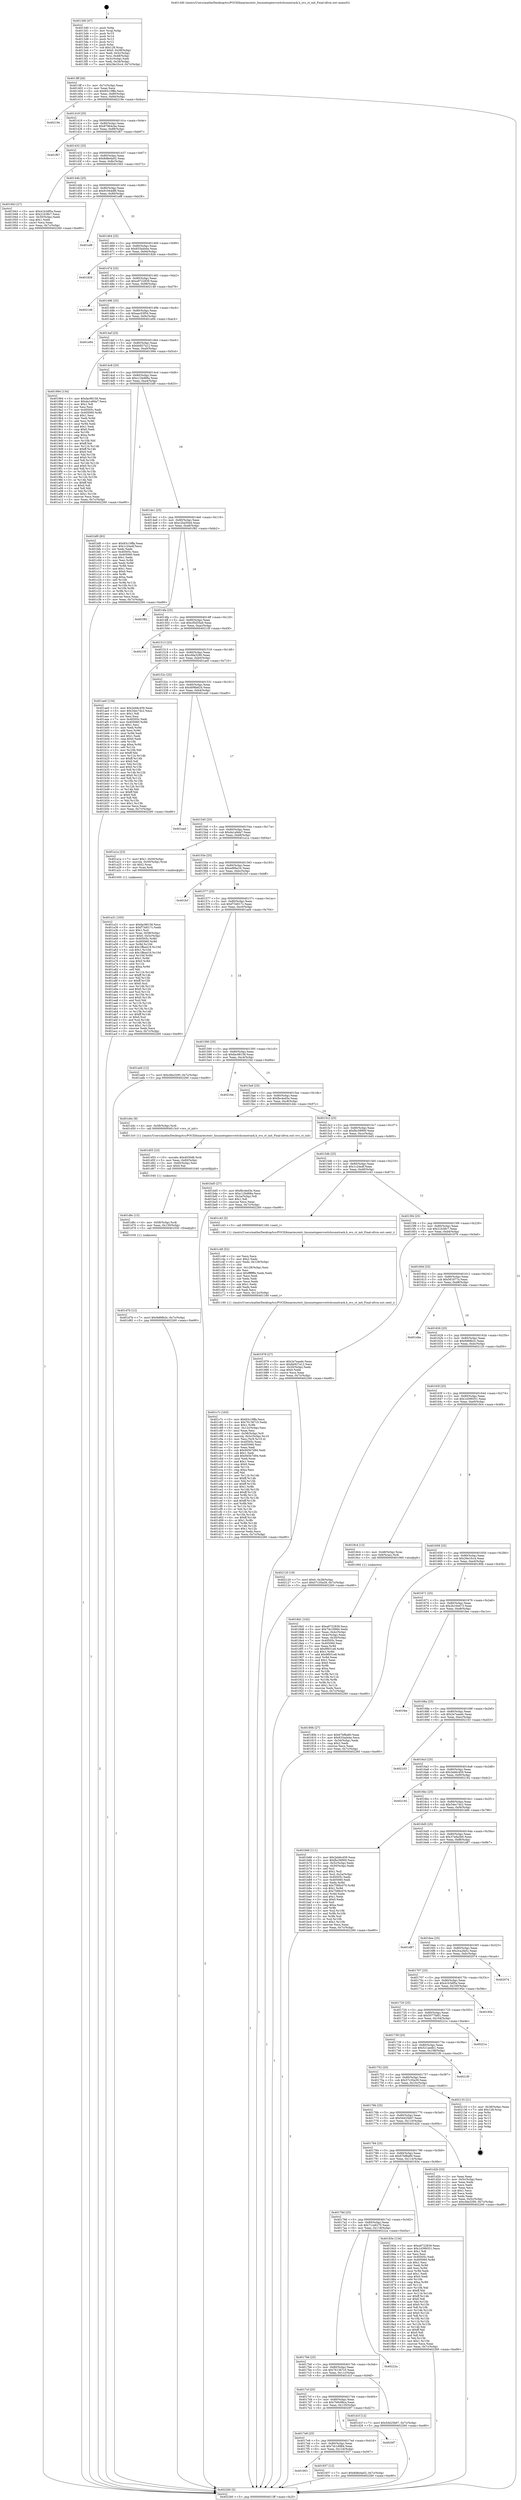 digraph "0x4013d0" {
  label = "0x4013d0 (/mnt/c/Users/mathe/Desktop/tcc/POCII/binaries/extr_linuxnetopenvswitchconntrack.h_ovs_ct_init_Final-ollvm.out::main(0))"
  labelloc = "t"
  node[shape=record]

  Entry [label="",width=0.3,height=0.3,shape=circle,fillcolor=black,style=filled]
  "0x4013ff" [label="{
     0x4013ff [26]\l
     | [instrs]\l
     &nbsp;&nbsp;0x4013ff \<+3\>: mov -0x7c(%rbp),%eax\l
     &nbsp;&nbsp;0x401402 \<+2\>: mov %eax,%ecx\l
     &nbsp;&nbsp;0x401404 \<+6\>: sub $0x83c19ffa,%ecx\l
     &nbsp;&nbsp;0x40140a \<+3\>: mov %eax,-0x80(%rbp)\l
     &nbsp;&nbsp;0x40140d \<+6\>: mov %ecx,-0x84(%rbp)\l
     &nbsp;&nbsp;0x401413 \<+6\>: je 000000000040219e \<main+0xdce\>\l
  }"]
  "0x40219e" [label="{
     0x40219e\l
  }", style=dashed]
  "0x401419" [label="{
     0x401419 [25]\l
     | [instrs]\l
     &nbsp;&nbsp;0x401419 \<+5\>: jmp 000000000040141e \<main+0x4e\>\l
     &nbsp;&nbsp;0x40141e \<+3\>: mov -0x80(%rbp),%eax\l
     &nbsp;&nbsp;0x401421 \<+5\>: sub $0x87964cba,%eax\l
     &nbsp;&nbsp;0x401426 \<+6\>: mov %eax,-0x88(%rbp)\l
     &nbsp;&nbsp;0x40142c \<+6\>: je 0000000000401f67 \<main+0xb97\>\l
  }"]
  Exit [label="",width=0.3,height=0.3,shape=circle,fillcolor=black,style=filled,peripheries=2]
  "0x401f67" [label="{
     0x401f67\l
  }", style=dashed]
  "0x401432" [label="{
     0x401432 [25]\l
     | [instrs]\l
     &nbsp;&nbsp;0x401432 \<+5\>: jmp 0000000000401437 \<main+0x67\>\l
     &nbsp;&nbsp;0x401437 \<+3\>: mov -0x80(%rbp),%eax\l
     &nbsp;&nbsp;0x40143a \<+5\>: sub $0x8d8e4a02,%eax\l
     &nbsp;&nbsp;0x40143f \<+6\>: mov %eax,-0x8c(%rbp)\l
     &nbsp;&nbsp;0x401445 \<+6\>: je 0000000000401943 \<main+0x573\>\l
  }"]
  "0x401d7b" [label="{
     0x401d7b [12]\l
     | [instrs]\l
     &nbsp;&nbsp;0x401d7b \<+7\>: movl $0x9d68b3c,-0x7c(%rbp)\l
     &nbsp;&nbsp;0x401d82 \<+5\>: jmp 0000000000402260 \<main+0xe90\>\l
  }"]
  "0x401943" [label="{
     0x401943 [27]\l
     | [instrs]\l
     &nbsp;&nbsp;0x401943 \<+5\>: mov $0x41b3df5a,%eax\l
     &nbsp;&nbsp;0x401948 \<+5\>: mov $0x21b38c7,%ecx\l
     &nbsp;&nbsp;0x40194d \<+3\>: mov -0x30(%rbp),%edx\l
     &nbsp;&nbsp;0x401950 \<+3\>: cmp $0x1,%edx\l
     &nbsp;&nbsp;0x401953 \<+3\>: cmovl %ecx,%eax\l
     &nbsp;&nbsp;0x401956 \<+3\>: mov %eax,-0x7c(%rbp)\l
     &nbsp;&nbsp;0x401959 \<+5\>: jmp 0000000000402260 \<main+0xe90\>\l
  }"]
  "0x40144b" [label="{
     0x40144b [25]\l
     | [instrs]\l
     &nbsp;&nbsp;0x40144b \<+5\>: jmp 0000000000401450 \<main+0x80\>\l
     &nbsp;&nbsp;0x401450 \<+3\>: mov -0x80(%rbp),%eax\l
     &nbsp;&nbsp;0x401453 \<+5\>: sub $0x91944df6,%eax\l
     &nbsp;&nbsp;0x401458 \<+6\>: mov %eax,-0x90(%rbp)\l
     &nbsp;&nbsp;0x40145e \<+6\>: je 0000000000401ef8 \<main+0xb28\>\l
  }"]
  "0x401d6c" [label="{
     0x401d6c [15]\l
     | [instrs]\l
     &nbsp;&nbsp;0x401d6c \<+4\>: mov -0x58(%rbp),%rdi\l
     &nbsp;&nbsp;0x401d70 \<+6\>: mov %eax,-0x130(%rbp)\l
     &nbsp;&nbsp;0x401d76 \<+5\>: call 0000000000401030 \<free@plt\>\l
     | [calls]\l
     &nbsp;&nbsp;0x401030 \{1\} (unknown)\l
  }"]
  "0x401ef8" [label="{
     0x401ef8\l
  }", style=dashed]
  "0x401464" [label="{
     0x401464 [25]\l
     | [instrs]\l
     &nbsp;&nbsp;0x401464 \<+5\>: jmp 0000000000401469 \<main+0x99\>\l
     &nbsp;&nbsp;0x401469 \<+3\>: mov -0x80(%rbp),%eax\l
     &nbsp;&nbsp;0x40146c \<+5\>: sub $0x933ad44e,%eax\l
     &nbsp;&nbsp;0x401471 \<+6\>: mov %eax,-0x94(%rbp)\l
     &nbsp;&nbsp;0x401477 \<+6\>: je 0000000000401826 \<main+0x456\>\l
  }"]
  "0x401d55" [label="{
     0x401d55 [23]\l
     | [instrs]\l
     &nbsp;&nbsp;0x401d55 \<+10\>: movabs $0x4030d6,%rdi\l
     &nbsp;&nbsp;0x401d5f \<+3\>: mov %eax,-0x60(%rbp)\l
     &nbsp;&nbsp;0x401d62 \<+3\>: mov -0x60(%rbp),%esi\l
     &nbsp;&nbsp;0x401d65 \<+2\>: mov $0x0,%al\l
     &nbsp;&nbsp;0x401d67 \<+5\>: call 0000000000401040 \<printf@plt\>\l
     | [calls]\l
     &nbsp;&nbsp;0x401040 \{1\} (unknown)\l
  }"]
  "0x401826" [label="{
     0x401826\l
  }", style=dashed]
  "0x40147d" [label="{
     0x40147d [25]\l
     | [instrs]\l
     &nbsp;&nbsp;0x40147d \<+5\>: jmp 0000000000401482 \<main+0xb2\>\l
     &nbsp;&nbsp;0x401482 \<+3\>: mov -0x80(%rbp),%eax\l
     &nbsp;&nbsp;0x401485 \<+5\>: sub $0xa9722839,%eax\l
     &nbsp;&nbsp;0x40148a \<+6\>: mov %eax,-0x98(%rbp)\l
     &nbsp;&nbsp;0x401490 \<+6\>: je 0000000000402148 \<main+0xd78\>\l
  }"]
  "0x401c7c" [label="{
     0x401c7c [163]\l
     | [instrs]\l
     &nbsp;&nbsp;0x401c7c \<+5\>: mov $0x83c19ffa,%ecx\l
     &nbsp;&nbsp;0x401c81 \<+5\>: mov $0x761367c5,%edx\l
     &nbsp;&nbsp;0x401c86 \<+3\>: mov $0x1,%r8b\l
     &nbsp;&nbsp;0x401c89 \<+6\>: mov -0x12c(%rbp),%esi\l
     &nbsp;&nbsp;0x401c8f \<+3\>: imul %eax,%esi\l
     &nbsp;&nbsp;0x401c92 \<+4\>: mov -0x58(%rbp),%r9\l
     &nbsp;&nbsp;0x401c96 \<+4\>: movslq -0x5c(%rbp),%r10\l
     &nbsp;&nbsp;0x401c9a \<+4\>: mov %esi,(%r9,%r10,4)\l
     &nbsp;&nbsp;0x401c9e \<+7\>: mov 0x40505c,%eax\l
     &nbsp;&nbsp;0x401ca5 \<+7\>: mov 0x405060,%esi\l
     &nbsp;&nbsp;0x401cac \<+2\>: mov %eax,%edi\l
     &nbsp;&nbsp;0x401cae \<+6\>: sub $0x945b7d94,%edi\l
     &nbsp;&nbsp;0x401cb4 \<+3\>: sub $0x1,%edi\l
     &nbsp;&nbsp;0x401cb7 \<+6\>: add $0x945b7d94,%edi\l
     &nbsp;&nbsp;0x401cbd \<+3\>: imul %edi,%eax\l
     &nbsp;&nbsp;0x401cc0 \<+3\>: and $0x1,%eax\l
     &nbsp;&nbsp;0x401cc3 \<+3\>: cmp $0x0,%eax\l
     &nbsp;&nbsp;0x401cc6 \<+4\>: sete %r11b\l
     &nbsp;&nbsp;0x401cca \<+3\>: cmp $0xa,%esi\l
     &nbsp;&nbsp;0x401ccd \<+3\>: setl %bl\l
     &nbsp;&nbsp;0x401cd0 \<+3\>: mov %r11b,%r14b\l
     &nbsp;&nbsp;0x401cd3 \<+4\>: xor $0xff,%r14b\l
     &nbsp;&nbsp;0x401cd7 \<+3\>: mov %bl,%r15b\l
     &nbsp;&nbsp;0x401cda \<+4\>: xor $0xff,%r15b\l
     &nbsp;&nbsp;0x401cde \<+4\>: xor $0x1,%r8b\l
     &nbsp;&nbsp;0x401ce2 \<+3\>: mov %r14b,%r12b\l
     &nbsp;&nbsp;0x401ce5 \<+4\>: and $0xff,%r12b\l
     &nbsp;&nbsp;0x401ce9 \<+3\>: and %r8b,%r11b\l
     &nbsp;&nbsp;0x401cec \<+3\>: mov %r15b,%r13b\l
     &nbsp;&nbsp;0x401cef \<+4\>: and $0xff,%r13b\l
     &nbsp;&nbsp;0x401cf3 \<+3\>: and %r8b,%bl\l
     &nbsp;&nbsp;0x401cf6 \<+3\>: or %r11b,%r12b\l
     &nbsp;&nbsp;0x401cf9 \<+3\>: or %bl,%r13b\l
     &nbsp;&nbsp;0x401cfc \<+3\>: xor %r13b,%r12b\l
     &nbsp;&nbsp;0x401cff \<+3\>: or %r15b,%r14b\l
     &nbsp;&nbsp;0x401d02 \<+4\>: xor $0xff,%r14b\l
     &nbsp;&nbsp;0x401d06 \<+4\>: or $0x1,%r8b\l
     &nbsp;&nbsp;0x401d0a \<+3\>: and %r8b,%r14b\l
     &nbsp;&nbsp;0x401d0d \<+3\>: or %r14b,%r12b\l
     &nbsp;&nbsp;0x401d10 \<+4\>: test $0x1,%r12b\l
     &nbsp;&nbsp;0x401d14 \<+3\>: cmovne %edx,%ecx\l
     &nbsp;&nbsp;0x401d17 \<+3\>: mov %ecx,-0x7c(%rbp)\l
     &nbsp;&nbsp;0x401d1a \<+5\>: jmp 0000000000402260 \<main+0xe90\>\l
  }"]
  "0x402148" [label="{
     0x402148\l
  }", style=dashed]
  "0x401496" [label="{
     0x401496 [25]\l
     | [instrs]\l
     &nbsp;&nbsp;0x401496 \<+5\>: jmp 000000000040149b \<main+0xcb\>\l
     &nbsp;&nbsp;0x40149b \<+3\>: mov -0x80(%rbp),%eax\l
     &nbsp;&nbsp;0x40149e \<+5\>: sub $0xaac03f54,%eax\l
     &nbsp;&nbsp;0x4014a3 \<+6\>: mov %eax,-0x9c(%rbp)\l
     &nbsp;&nbsp;0x4014a9 \<+6\>: je 0000000000401e94 \<main+0xac4\>\l
  }"]
  "0x401c48" [label="{
     0x401c48 [52]\l
     | [instrs]\l
     &nbsp;&nbsp;0x401c48 \<+2\>: xor %ecx,%ecx\l
     &nbsp;&nbsp;0x401c4a \<+5\>: mov $0x2,%edx\l
     &nbsp;&nbsp;0x401c4f \<+6\>: mov %edx,-0x128(%rbp)\l
     &nbsp;&nbsp;0x401c55 \<+1\>: cltd\l
     &nbsp;&nbsp;0x401c56 \<+6\>: mov -0x128(%rbp),%esi\l
     &nbsp;&nbsp;0x401c5c \<+2\>: idiv %esi\l
     &nbsp;&nbsp;0x401c5e \<+6\>: imul $0xfffffffe,%edx,%edx\l
     &nbsp;&nbsp;0x401c64 \<+2\>: mov %ecx,%edi\l
     &nbsp;&nbsp;0x401c66 \<+2\>: sub %edx,%edi\l
     &nbsp;&nbsp;0x401c68 \<+2\>: mov %ecx,%edx\l
     &nbsp;&nbsp;0x401c6a \<+3\>: sub $0x1,%edx\l
     &nbsp;&nbsp;0x401c6d \<+2\>: add %edx,%edi\l
     &nbsp;&nbsp;0x401c6f \<+2\>: sub %edi,%ecx\l
     &nbsp;&nbsp;0x401c71 \<+6\>: mov %ecx,-0x12c(%rbp)\l
     &nbsp;&nbsp;0x401c77 \<+5\>: call 0000000000401160 \<next_i\>\l
     | [calls]\l
     &nbsp;&nbsp;0x401160 \{1\} (/mnt/c/Users/mathe/Desktop/tcc/POCII/binaries/extr_linuxnetopenvswitchconntrack.h_ovs_ct_init_Final-ollvm.out::next_i)\l
  }"]
  "0x401e94" [label="{
     0x401e94\l
  }", style=dashed]
  "0x4014af" [label="{
     0x4014af [25]\l
     | [instrs]\l
     &nbsp;&nbsp;0x4014af \<+5\>: jmp 00000000004014b4 \<main+0xe4\>\l
     &nbsp;&nbsp;0x4014b4 \<+3\>: mov -0x80(%rbp),%eax\l
     &nbsp;&nbsp;0x4014b7 \<+5\>: sub $0xbb927a12,%eax\l
     &nbsp;&nbsp;0x4014bc \<+6\>: mov %eax,-0xa0(%rbp)\l
     &nbsp;&nbsp;0x4014c2 \<+6\>: je 0000000000401994 \<main+0x5c4\>\l
  }"]
  "0x401a31" [label="{
     0x401a31 [163]\l
     | [instrs]\l
     &nbsp;&nbsp;0x401a31 \<+5\>: mov $0xfac98158,%ecx\l
     &nbsp;&nbsp;0x401a36 \<+5\>: mov $0xf73d017c,%edx\l
     &nbsp;&nbsp;0x401a3b \<+3\>: mov $0x1,%sil\l
     &nbsp;&nbsp;0x401a3e \<+4\>: mov %rax,-0x58(%rbp)\l
     &nbsp;&nbsp;0x401a42 \<+7\>: movl $0x0,-0x5c(%rbp)\l
     &nbsp;&nbsp;0x401a49 \<+8\>: mov 0x40505c,%r8d\l
     &nbsp;&nbsp;0x401a51 \<+8\>: mov 0x405060,%r9d\l
     &nbsp;&nbsp;0x401a59 \<+3\>: mov %r8d,%r10d\l
     &nbsp;&nbsp;0x401a5c \<+7\>: add $0x1ffea419,%r10d\l
     &nbsp;&nbsp;0x401a63 \<+4\>: sub $0x1,%r10d\l
     &nbsp;&nbsp;0x401a67 \<+7\>: sub $0x1ffea419,%r10d\l
     &nbsp;&nbsp;0x401a6e \<+4\>: imul %r10d,%r8d\l
     &nbsp;&nbsp;0x401a72 \<+4\>: and $0x1,%r8d\l
     &nbsp;&nbsp;0x401a76 \<+4\>: cmp $0x0,%r8d\l
     &nbsp;&nbsp;0x401a7a \<+4\>: sete %r11b\l
     &nbsp;&nbsp;0x401a7e \<+4\>: cmp $0xa,%r9d\l
     &nbsp;&nbsp;0x401a82 \<+3\>: setl %bl\l
     &nbsp;&nbsp;0x401a85 \<+3\>: mov %r11b,%r14b\l
     &nbsp;&nbsp;0x401a88 \<+4\>: xor $0xff,%r14b\l
     &nbsp;&nbsp;0x401a8c \<+3\>: mov %bl,%r15b\l
     &nbsp;&nbsp;0x401a8f \<+4\>: xor $0xff,%r15b\l
     &nbsp;&nbsp;0x401a93 \<+4\>: xor $0x0,%sil\l
     &nbsp;&nbsp;0x401a97 \<+3\>: mov %r14b,%r12b\l
     &nbsp;&nbsp;0x401a9a \<+4\>: and $0x0,%r12b\l
     &nbsp;&nbsp;0x401a9e \<+3\>: and %sil,%r11b\l
     &nbsp;&nbsp;0x401aa1 \<+3\>: mov %r15b,%r13b\l
     &nbsp;&nbsp;0x401aa4 \<+4\>: and $0x0,%r13b\l
     &nbsp;&nbsp;0x401aa8 \<+3\>: and %sil,%bl\l
     &nbsp;&nbsp;0x401aab \<+3\>: or %r11b,%r12b\l
     &nbsp;&nbsp;0x401aae \<+3\>: or %bl,%r13b\l
     &nbsp;&nbsp;0x401ab1 \<+3\>: xor %r13b,%r12b\l
     &nbsp;&nbsp;0x401ab4 \<+3\>: or %r15b,%r14b\l
     &nbsp;&nbsp;0x401ab7 \<+4\>: xor $0xff,%r14b\l
     &nbsp;&nbsp;0x401abb \<+4\>: or $0x0,%sil\l
     &nbsp;&nbsp;0x401abf \<+3\>: and %sil,%r14b\l
     &nbsp;&nbsp;0x401ac2 \<+3\>: or %r14b,%r12b\l
     &nbsp;&nbsp;0x401ac5 \<+4\>: test $0x1,%r12b\l
     &nbsp;&nbsp;0x401ac9 \<+3\>: cmovne %edx,%ecx\l
     &nbsp;&nbsp;0x401acc \<+3\>: mov %ecx,-0x7c(%rbp)\l
     &nbsp;&nbsp;0x401acf \<+5\>: jmp 0000000000402260 \<main+0xe90\>\l
  }"]
  "0x401994" [label="{
     0x401994 [134]\l
     | [instrs]\l
     &nbsp;&nbsp;0x401994 \<+5\>: mov $0xfac98158,%eax\l
     &nbsp;&nbsp;0x401999 \<+5\>: mov $0xda1a9da7,%ecx\l
     &nbsp;&nbsp;0x40199e \<+2\>: mov $0x1,%dl\l
     &nbsp;&nbsp;0x4019a0 \<+2\>: xor %esi,%esi\l
     &nbsp;&nbsp;0x4019a2 \<+7\>: mov 0x40505c,%edi\l
     &nbsp;&nbsp;0x4019a9 \<+8\>: mov 0x405060,%r8d\l
     &nbsp;&nbsp;0x4019b1 \<+3\>: sub $0x1,%esi\l
     &nbsp;&nbsp;0x4019b4 \<+3\>: mov %edi,%r9d\l
     &nbsp;&nbsp;0x4019b7 \<+3\>: add %esi,%r9d\l
     &nbsp;&nbsp;0x4019ba \<+4\>: imul %r9d,%edi\l
     &nbsp;&nbsp;0x4019be \<+3\>: and $0x1,%edi\l
     &nbsp;&nbsp;0x4019c1 \<+3\>: cmp $0x0,%edi\l
     &nbsp;&nbsp;0x4019c4 \<+4\>: sete %r10b\l
     &nbsp;&nbsp;0x4019c8 \<+4\>: cmp $0xa,%r8d\l
     &nbsp;&nbsp;0x4019cc \<+4\>: setl %r11b\l
     &nbsp;&nbsp;0x4019d0 \<+3\>: mov %r10b,%bl\l
     &nbsp;&nbsp;0x4019d3 \<+3\>: xor $0xff,%bl\l
     &nbsp;&nbsp;0x4019d6 \<+3\>: mov %r11b,%r14b\l
     &nbsp;&nbsp;0x4019d9 \<+4\>: xor $0xff,%r14b\l
     &nbsp;&nbsp;0x4019dd \<+3\>: xor $0x0,%dl\l
     &nbsp;&nbsp;0x4019e0 \<+3\>: mov %bl,%r15b\l
     &nbsp;&nbsp;0x4019e3 \<+4\>: and $0x0,%r15b\l
     &nbsp;&nbsp;0x4019e7 \<+3\>: and %dl,%r10b\l
     &nbsp;&nbsp;0x4019ea \<+3\>: mov %r14b,%r12b\l
     &nbsp;&nbsp;0x4019ed \<+4\>: and $0x0,%r12b\l
     &nbsp;&nbsp;0x4019f1 \<+3\>: and %dl,%r11b\l
     &nbsp;&nbsp;0x4019f4 \<+3\>: or %r10b,%r15b\l
     &nbsp;&nbsp;0x4019f7 \<+3\>: or %r11b,%r12b\l
     &nbsp;&nbsp;0x4019fa \<+3\>: xor %r12b,%r15b\l
     &nbsp;&nbsp;0x4019fd \<+3\>: or %r14b,%bl\l
     &nbsp;&nbsp;0x401a00 \<+3\>: xor $0xff,%bl\l
     &nbsp;&nbsp;0x401a03 \<+3\>: or $0x0,%dl\l
     &nbsp;&nbsp;0x401a06 \<+2\>: and %dl,%bl\l
     &nbsp;&nbsp;0x401a08 \<+3\>: or %bl,%r15b\l
     &nbsp;&nbsp;0x401a0b \<+4\>: test $0x1,%r15b\l
     &nbsp;&nbsp;0x401a0f \<+3\>: cmovne %ecx,%eax\l
     &nbsp;&nbsp;0x401a12 \<+3\>: mov %eax,-0x7c(%rbp)\l
     &nbsp;&nbsp;0x401a15 \<+5\>: jmp 0000000000402260 \<main+0xe90\>\l
  }"]
  "0x4014c8" [label="{
     0x4014c8 [25]\l
     | [instrs]\l
     &nbsp;&nbsp;0x4014c8 \<+5\>: jmp 00000000004014cd \<main+0xfd\>\l
     &nbsp;&nbsp;0x4014cd \<+3\>: mov -0x80(%rbp),%eax\l
     &nbsp;&nbsp;0x4014d0 \<+5\>: sub $0xc12bd68a,%eax\l
     &nbsp;&nbsp;0x4014d5 \<+6\>: mov %eax,-0xa4(%rbp)\l
     &nbsp;&nbsp;0x4014db \<+6\>: je 0000000000401bf0 \<main+0x820\>\l
  }"]
  "0x401801" [label="{
     0x401801\l
  }", style=dashed]
  "0x401bf0" [label="{
     0x401bf0 [83]\l
     | [instrs]\l
     &nbsp;&nbsp;0x401bf0 \<+5\>: mov $0x83c19ffa,%eax\l
     &nbsp;&nbsp;0x401bf5 \<+5\>: mov $0x1c24a4f,%ecx\l
     &nbsp;&nbsp;0x401bfa \<+2\>: xor %edx,%edx\l
     &nbsp;&nbsp;0x401bfc \<+7\>: mov 0x40505c,%esi\l
     &nbsp;&nbsp;0x401c03 \<+7\>: mov 0x405060,%edi\l
     &nbsp;&nbsp;0x401c0a \<+3\>: sub $0x1,%edx\l
     &nbsp;&nbsp;0x401c0d \<+3\>: mov %esi,%r8d\l
     &nbsp;&nbsp;0x401c10 \<+3\>: add %edx,%r8d\l
     &nbsp;&nbsp;0x401c13 \<+4\>: imul %r8d,%esi\l
     &nbsp;&nbsp;0x401c17 \<+3\>: and $0x1,%esi\l
     &nbsp;&nbsp;0x401c1a \<+3\>: cmp $0x0,%esi\l
     &nbsp;&nbsp;0x401c1d \<+4\>: sete %r9b\l
     &nbsp;&nbsp;0x401c21 \<+3\>: cmp $0xa,%edi\l
     &nbsp;&nbsp;0x401c24 \<+4\>: setl %r10b\l
     &nbsp;&nbsp;0x401c28 \<+3\>: mov %r9b,%r11b\l
     &nbsp;&nbsp;0x401c2b \<+3\>: and %r10b,%r11b\l
     &nbsp;&nbsp;0x401c2e \<+3\>: xor %r10b,%r9b\l
     &nbsp;&nbsp;0x401c31 \<+3\>: or %r9b,%r11b\l
     &nbsp;&nbsp;0x401c34 \<+4\>: test $0x1,%r11b\l
     &nbsp;&nbsp;0x401c38 \<+3\>: cmovne %ecx,%eax\l
     &nbsp;&nbsp;0x401c3b \<+3\>: mov %eax,-0x7c(%rbp)\l
     &nbsp;&nbsp;0x401c3e \<+5\>: jmp 0000000000402260 \<main+0xe90\>\l
  }"]
  "0x4014e1" [label="{
     0x4014e1 [25]\l
     | [instrs]\l
     &nbsp;&nbsp;0x4014e1 \<+5\>: jmp 00000000004014e6 \<main+0x116\>\l
     &nbsp;&nbsp;0x4014e6 \<+3\>: mov -0x80(%rbp),%eax\l
     &nbsp;&nbsp;0x4014e9 \<+5\>: sub $0xc2ba50d4,%eax\l
     &nbsp;&nbsp;0x4014ee \<+6\>: mov %eax,-0xa8(%rbp)\l
     &nbsp;&nbsp;0x4014f4 \<+6\>: je 0000000000401f82 \<main+0xbb2\>\l
  }"]
  "0x401937" [label="{
     0x401937 [12]\l
     | [instrs]\l
     &nbsp;&nbsp;0x401937 \<+7\>: movl $0x8d8e4a02,-0x7c(%rbp)\l
     &nbsp;&nbsp;0x40193e \<+5\>: jmp 0000000000402260 \<main+0xe90\>\l
  }"]
  "0x401f82" [label="{
     0x401f82\l
  }", style=dashed]
  "0x4014fa" [label="{
     0x4014fa [25]\l
     | [instrs]\l
     &nbsp;&nbsp;0x4014fa \<+5\>: jmp 00000000004014ff \<main+0x12f\>\l
     &nbsp;&nbsp;0x4014ff \<+3\>: mov -0x80(%rbp),%eax\l
     &nbsp;&nbsp;0x401502 \<+5\>: sub $0xcf5d35a9,%eax\l
     &nbsp;&nbsp;0x401507 \<+6\>: mov %eax,-0xac(%rbp)\l
     &nbsp;&nbsp;0x40150d \<+6\>: je 000000000040210f \<main+0xd3f\>\l
  }"]
  "0x4017e8" [label="{
     0x4017e8 [25]\l
     | [instrs]\l
     &nbsp;&nbsp;0x4017e8 \<+5\>: jmp 00000000004017ed \<main+0x41d\>\l
     &nbsp;&nbsp;0x4017ed \<+3\>: mov -0x80(%rbp),%eax\l
     &nbsp;&nbsp;0x4017f0 \<+5\>: sub $0x7dc18984,%eax\l
     &nbsp;&nbsp;0x4017f5 \<+6\>: mov %eax,-0x124(%rbp)\l
     &nbsp;&nbsp;0x4017fb \<+6\>: je 0000000000401937 \<main+0x567\>\l
  }"]
  "0x40210f" [label="{
     0x40210f\l
  }", style=dashed]
  "0x401513" [label="{
     0x401513 [25]\l
     | [instrs]\l
     &nbsp;&nbsp;0x401513 \<+5\>: jmp 0000000000401518 \<main+0x148\>\l
     &nbsp;&nbsp;0x401518 \<+3\>: mov -0x80(%rbp),%eax\l
     &nbsp;&nbsp;0x40151b \<+5\>: sub $0xcfda3290,%eax\l
     &nbsp;&nbsp;0x401520 \<+6\>: mov %eax,-0xb0(%rbp)\l
     &nbsp;&nbsp;0x401526 \<+6\>: je 0000000000401ae0 \<main+0x710\>\l
  }"]
  "0x4020f7" [label="{
     0x4020f7\l
  }", style=dashed]
  "0x401ae0" [label="{
     0x401ae0 [134]\l
     | [instrs]\l
     &nbsp;&nbsp;0x401ae0 \<+5\>: mov $0x2eb6c459,%eax\l
     &nbsp;&nbsp;0x401ae5 \<+5\>: mov $0x34ec7dc2,%ecx\l
     &nbsp;&nbsp;0x401aea \<+2\>: mov $0x1,%dl\l
     &nbsp;&nbsp;0x401aec \<+2\>: xor %esi,%esi\l
     &nbsp;&nbsp;0x401aee \<+7\>: mov 0x40505c,%edi\l
     &nbsp;&nbsp;0x401af5 \<+8\>: mov 0x405060,%r8d\l
     &nbsp;&nbsp;0x401afd \<+3\>: sub $0x1,%esi\l
     &nbsp;&nbsp;0x401b00 \<+3\>: mov %edi,%r9d\l
     &nbsp;&nbsp;0x401b03 \<+3\>: add %esi,%r9d\l
     &nbsp;&nbsp;0x401b06 \<+4\>: imul %r9d,%edi\l
     &nbsp;&nbsp;0x401b0a \<+3\>: and $0x1,%edi\l
     &nbsp;&nbsp;0x401b0d \<+3\>: cmp $0x0,%edi\l
     &nbsp;&nbsp;0x401b10 \<+4\>: sete %r10b\l
     &nbsp;&nbsp;0x401b14 \<+4\>: cmp $0xa,%r8d\l
     &nbsp;&nbsp;0x401b18 \<+4\>: setl %r11b\l
     &nbsp;&nbsp;0x401b1c \<+3\>: mov %r10b,%bl\l
     &nbsp;&nbsp;0x401b1f \<+3\>: xor $0xff,%bl\l
     &nbsp;&nbsp;0x401b22 \<+3\>: mov %r11b,%r14b\l
     &nbsp;&nbsp;0x401b25 \<+4\>: xor $0xff,%r14b\l
     &nbsp;&nbsp;0x401b29 \<+3\>: xor $0x0,%dl\l
     &nbsp;&nbsp;0x401b2c \<+3\>: mov %bl,%r15b\l
     &nbsp;&nbsp;0x401b2f \<+4\>: and $0x0,%r15b\l
     &nbsp;&nbsp;0x401b33 \<+3\>: and %dl,%r10b\l
     &nbsp;&nbsp;0x401b36 \<+3\>: mov %r14b,%r12b\l
     &nbsp;&nbsp;0x401b39 \<+4\>: and $0x0,%r12b\l
     &nbsp;&nbsp;0x401b3d \<+3\>: and %dl,%r11b\l
     &nbsp;&nbsp;0x401b40 \<+3\>: or %r10b,%r15b\l
     &nbsp;&nbsp;0x401b43 \<+3\>: or %r11b,%r12b\l
     &nbsp;&nbsp;0x401b46 \<+3\>: xor %r12b,%r15b\l
     &nbsp;&nbsp;0x401b49 \<+3\>: or %r14b,%bl\l
     &nbsp;&nbsp;0x401b4c \<+3\>: xor $0xff,%bl\l
     &nbsp;&nbsp;0x401b4f \<+3\>: or $0x0,%dl\l
     &nbsp;&nbsp;0x401b52 \<+2\>: and %dl,%bl\l
     &nbsp;&nbsp;0x401b54 \<+3\>: or %bl,%r15b\l
     &nbsp;&nbsp;0x401b57 \<+4\>: test $0x1,%r15b\l
     &nbsp;&nbsp;0x401b5b \<+3\>: cmovne %ecx,%eax\l
     &nbsp;&nbsp;0x401b5e \<+3\>: mov %eax,-0x7c(%rbp)\l
     &nbsp;&nbsp;0x401b61 \<+5\>: jmp 0000000000402260 \<main+0xe90\>\l
  }"]
  "0x40152c" [label="{
     0x40152c [25]\l
     | [instrs]\l
     &nbsp;&nbsp;0x40152c \<+5\>: jmp 0000000000401531 \<main+0x161\>\l
     &nbsp;&nbsp;0x401531 \<+3\>: mov -0x80(%rbp),%eax\l
     &nbsp;&nbsp;0x401534 \<+5\>: sub $0xd09fa624,%eax\l
     &nbsp;&nbsp;0x401539 \<+6\>: mov %eax,-0xb4(%rbp)\l
     &nbsp;&nbsp;0x40153f \<+6\>: je 0000000000401ea0 \<main+0xad0\>\l
  }"]
  "0x4017cf" [label="{
     0x4017cf [25]\l
     | [instrs]\l
     &nbsp;&nbsp;0x4017cf \<+5\>: jmp 00000000004017d4 \<main+0x404\>\l
     &nbsp;&nbsp;0x4017d4 \<+3\>: mov -0x80(%rbp),%eax\l
     &nbsp;&nbsp;0x4017d7 \<+5\>: sub $0x7b9c88ca,%eax\l
     &nbsp;&nbsp;0x4017dc \<+6\>: mov %eax,-0x120(%rbp)\l
     &nbsp;&nbsp;0x4017e2 \<+6\>: je 00000000004020f7 \<main+0xd27\>\l
  }"]
  "0x401ea0" [label="{
     0x401ea0\l
  }", style=dashed]
  "0x401545" [label="{
     0x401545 [25]\l
     | [instrs]\l
     &nbsp;&nbsp;0x401545 \<+5\>: jmp 000000000040154a \<main+0x17a\>\l
     &nbsp;&nbsp;0x40154a \<+3\>: mov -0x80(%rbp),%eax\l
     &nbsp;&nbsp;0x40154d \<+5\>: sub $0xda1a9da7,%eax\l
     &nbsp;&nbsp;0x401552 \<+6\>: mov %eax,-0xb8(%rbp)\l
     &nbsp;&nbsp;0x401558 \<+6\>: je 0000000000401a1a \<main+0x64a\>\l
  }"]
  "0x401d1f" [label="{
     0x401d1f [12]\l
     | [instrs]\l
     &nbsp;&nbsp;0x401d1f \<+7\>: movl $0x5d425b67,-0x7c(%rbp)\l
     &nbsp;&nbsp;0x401d26 \<+5\>: jmp 0000000000402260 \<main+0xe90\>\l
  }"]
  "0x401a1a" [label="{
     0x401a1a [23]\l
     | [instrs]\l
     &nbsp;&nbsp;0x401a1a \<+7\>: movl $0x1,-0x50(%rbp)\l
     &nbsp;&nbsp;0x401a21 \<+4\>: movslq -0x50(%rbp),%rax\l
     &nbsp;&nbsp;0x401a25 \<+4\>: shl $0x2,%rax\l
     &nbsp;&nbsp;0x401a29 \<+3\>: mov %rax,%rdi\l
     &nbsp;&nbsp;0x401a2c \<+5\>: call 0000000000401050 \<malloc@plt\>\l
     | [calls]\l
     &nbsp;&nbsp;0x401050 \{1\} (unknown)\l
  }"]
  "0x40155e" [label="{
     0x40155e [25]\l
     | [instrs]\l
     &nbsp;&nbsp;0x40155e \<+5\>: jmp 0000000000401563 \<main+0x193\>\l
     &nbsp;&nbsp;0x401563 \<+3\>: mov -0x80(%rbp),%eax\l
     &nbsp;&nbsp;0x401566 \<+5\>: sub $0xed99a1fc,%eax\l
     &nbsp;&nbsp;0x40156b \<+6\>: mov %eax,-0xbc(%rbp)\l
     &nbsp;&nbsp;0x401571 \<+6\>: je 0000000000401fcf \<main+0xbff\>\l
  }"]
  "0x4017b6" [label="{
     0x4017b6 [25]\l
     | [instrs]\l
     &nbsp;&nbsp;0x4017b6 \<+5\>: jmp 00000000004017bb \<main+0x3eb\>\l
     &nbsp;&nbsp;0x4017bb \<+3\>: mov -0x80(%rbp),%eax\l
     &nbsp;&nbsp;0x4017be \<+5\>: sub $0x761367c5,%eax\l
     &nbsp;&nbsp;0x4017c3 \<+6\>: mov %eax,-0x11c(%rbp)\l
     &nbsp;&nbsp;0x4017c9 \<+6\>: je 0000000000401d1f \<main+0x94f\>\l
  }"]
  "0x401fcf" [label="{
     0x401fcf\l
  }", style=dashed]
  "0x401577" [label="{
     0x401577 [25]\l
     | [instrs]\l
     &nbsp;&nbsp;0x401577 \<+5\>: jmp 000000000040157c \<main+0x1ac\>\l
     &nbsp;&nbsp;0x40157c \<+3\>: mov -0x80(%rbp),%eax\l
     &nbsp;&nbsp;0x40157f \<+5\>: sub $0xf73d017c,%eax\l
     &nbsp;&nbsp;0x401584 \<+6\>: mov %eax,-0xc0(%rbp)\l
     &nbsp;&nbsp;0x40158a \<+6\>: je 0000000000401ad4 \<main+0x704\>\l
  }"]
  "0x40222a" [label="{
     0x40222a\l
  }", style=dashed]
  "0x401ad4" [label="{
     0x401ad4 [12]\l
     | [instrs]\l
     &nbsp;&nbsp;0x401ad4 \<+7\>: movl $0xcfda3290,-0x7c(%rbp)\l
     &nbsp;&nbsp;0x401adb \<+5\>: jmp 0000000000402260 \<main+0xe90\>\l
  }"]
  "0x401590" [label="{
     0x401590 [25]\l
     | [instrs]\l
     &nbsp;&nbsp;0x401590 \<+5\>: jmp 0000000000401595 \<main+0x1c5\>\l
     &nbsp;&nbsp;0x401595 \<+3\>: mov -0x80(%rbp),%eax\l
     &nbsp;&nbsp;0x401598 \<+5\>: sub $0xfac98158,%eax\l
     &nbsp;&nbsp;0x40159d \<+6\>: mov %eax,-0xc4(%rbp)\l
     &nbsp;&nbsp;0x4015a3 \<+6\>: je 0000000000402164 \<main+0xd94\>\l
  }"]
  "0x4018d1" [label="{
     0x4018d1 [102]\l
     | [instrs]\l
     &nbsp;&nbsp;0x4018d1 \<+5\>: mov $0xa9722839,%ecx\l
     &nbsp;&nbsp;0x4018d6 \<+5\>: mov $0x7dc18984,%edx\l
     &nbsp;&nbsp;0x4018db \<+3\>: mov %eax,-0x4c(%rbp)\l
     &nbsp;&nbsp;0x4018de \<+3\>: mov -0x4c(%rbp),%eax\l
     &nbsp;&nbsp;0x4018e1 \<+3\>: mov %eax,-0x30(%rbp)\l
     &nbsp;&nbsp;0x4018e4 \<+7\>: mov 0x40505c,%eax\l
     &nbsp;&nbsp;0x4018eb \<+7\>: mov 0x405060,%esi\l
     &nbsp;&nbsp;0x4018f2 \<+3\>: mov %eax,%r8d\l
     &nbsp;&nbsp;0x4018f5 \<+7\>: sub $0x9f931e8,%r8d\l
     &nbsp;&nbsp;0x4018fc \<+4\>: sub $0x1,%r8d\l
     &nbsp;&nbsp;0x401900 \<+7\>: add $0x9f931e8,%r8d\l
     &nbsp;&nbsp;0x401907 \<+4\>: imul %r8d,%eax\l
     &nbsp;&nbsp;0x40190b \<+3\>: and $0x1,%eax\l
     &nbsp;&nbsp;0x40190e \<+3\>: cmp $0x0,%eax\l
     &nbsp;&nbsp;0x401911 \<+4\>: sete %r9b\l
     &nbsp;&nbsp;0x401915 \<+3\>: cmp $0xa,%esi\l
     &nbsp;&nbsp;0x401918 \<+4\>: setl %r10b\l
     &nbsp;&nbsp;0x40191c \<+3\>: mov %r9b,%r11b\l
     &nbsp;&nbsp;0x40191f \<+3\>: and %r10b,%r11b\l
     &nbsp;&nbsp;0x401922 \<+3\>: xor %r10b,%r9b\l
     &nbsp;&nbsp;0x401925 \<+3\>: or %r9b,%r11b\l
     &nbsp;&nbsp;0x401928 \<+4\>: test $0x1,%r11b\l
     &nbsp;&nbsp;0x40192c \<+3\>: cmovne %edx,%ecx\l
     &nbsp;&nbsp;0x40192f \<+3\>: mov %ecx,-0x7c(%rbp)\l
     &nbsp;&nbsp;0x401932 \<+5\>: jmp 0000000000402260 \<main+0xe90\>\l
  }"]
  "0x402164" [label="{
     0x402164\l
  }", style=dashed]
  "0x4015a9" [label="{
     0x4015a9 [25]\l
     | [instrs]\l
     &nbsp;&nbsp;0x4015a9 \<+5\>: jmp 00000000004015ae \<main+0x1de\>\l
     &nbsp;&nbsp;0x4015ae \<+3\>: mov -0x80(%rbp),%eax\l
     &nbsp;&nbsp;0x4015b1 \<+5\>: sub $0xfbc4ed3e,%eax\l
     &nbsp;&nbsp;0x4015b6 \<+6\>: mov %eax,-0xc8(%rbp)\l
     &nbsp;&nbsp;0x4015bc \<+6\>: je 0000000000401d4c \<main+0x97c\>\l
  }"]
  "0x40179d" [label="{
     0x40179d [25]\l
     | [instrs]\l
     &nbsp;&nbsp;0x40179d \<+5\>: jmp 00000000004017a2 \<main+0x3d2\>\l
     &nbsp;&nbsp;0x4017a2 \<+3\>: mov -0x80(%rbp),%eax\l
     &nbsp;&nbsp;0x4017a5 \<+5\>: sub $0x71ce6270,%eax\l
     &nbsp;&nbsp;0x4017aa \<+6\>: mov %eax,-0x118(%rbp)\l
     &nbsp;&nbsp;0x4017b0 \<+6\>: je 000000000040222a \<main+0xe5a\>\l
  }"]
  "0x401d4c" [label="{
     0x401d4c [9]\l
     | [instrs]\l
     &nbsp;&nbsp;0x401d4c \<+4\>: mov -0x58(%rbp),%rdi\l
     &nbsp;&nbsp;0x401d50 \<+5\>: call 00000000004013c0 \<ovs_ct_init\>\l
     | [calls]\l
     &nbsp;&nbsp;0x4013c0 \{1\} (/mnt/c/Users/mathe/Desktop/tcc/POCII/binaries/extr_linuxnetopenvswitchconntrack.h_ovs_ct_init_Final-ollvm.out::ovs_ct_init)\l
  }"]
  "0x4015c2" [label="{
     0x4015c2 [25]\l
     | [instrs]\l
     &nbsp;&nbsp;0x4015c2 \<+5\>: jmp 00000000004015c7 \<main+0x1f7\>\l
     &nbsp;&nbsp;0x4015c7 \<+3\>: mov -0x80(%rbp),%eax\l
     &nbsp;&nbsp;0x4015ca \<+5\>: sub $0xfbc58900,%eax\l
     &nbsp;&nbsp;0x4015cf \<+6\>: mov %eax,-0xcc(%rbp)\l
     &nbsp;&nbsp;0x4015d5 \<+6\>: je 0000000000401bd5 \<main+0x805\>\l
  }"]
  "0x40183e" [label="{
     0x40183e [134]\l
     | [instrs]\l
     &nbsp;&nbsp;0x40183e \<+5\>: mov $0xa9722839,%eax\l
     &nbsp;&nbsp;0x401843 \<+5\>: mov $0x1d399351,%ecx\l
     &nbsp;&nbsp;0x401848 \<+2\>: mov $0x1,%dl\l
     &nbsp;&nbsp;0x40184a \<+2\>: xor %esi,%esi\l
     &nbsp;&nbsp;0x40184c \<+7\>: mov 0x40505c,%edi\l
     &nbsp;&nbsp;0x401853 \<+8\>: mov 0x405060,%r8d\l
     &nbsp;&nbsp;0x40185b \<+3\>: sub $0x1,%esi\l
     &nbsp;&nbsp;0x40185e \<+3\>: mov %edi,%r9d\l
     &nbsp;&nbsp;0x401861 \<+3\>: add %esi,%r9d\l
     &nbsp;&nbsp;0x401864 \<+4\>: imul %r9d,%edi\l
     &nbsp;&nbsp;0x401868 \<+3\>: and $0x1,%edi\l
     &nbsp;&nbsp;0x40186b \<+3\>: cmp $0x0,%edi\l
     &nbsp;&nbsp;0x40186e \<+4\>: sete %r10b\l
     &nbsp;&nbsp;0x401872 \<+4\>: cmp $0xa,%r8d\l
     &nbsp;&nbsp;0x401876 \<+4\>: setl %r11b\l
     &nbsp;&nbsp;0x40187a \<+3\>: mov %r10b,%bl\l
     &nbsp;&nbsp;0x40187d \<+3\>: xor $0xff,%bl\l
     &nbsp;&nbsp;0x401880 \<+3\>: mov %r11b,%r14b\l
     &nbsp;&nbsp;0x401883 \<+4\>: xor $0xff,%r14b\l
     &nbsp;&nbsp;0x401887 \<+3\>: xor $0x0,%dl\l
     &nbsp;&nbsp;0x40188a \<+3\>: mov %bl,%r15b\l
     &nbsp;&nbsp;0x40188d \<+4\>: and $0x0,%r15b\l
     &nbsp;&nbsp;0x401891 \<+3\>: and %dl,%r10b\l
     &nbsp;&nbsp;0x401894 \<+3\>: mov %r14b,%r12b\l
     &nbsp;&nbsp;0x401897 \<+4\>: and $0x0,%r12b\l
     &nbsp;&nbsp;0x40189b \<+3\>: and %dl,%r11b\l
     &nbsp;&nbsp;0x40189e \<+3\>: or %r10b,%r15b\l
     &nbsp;&nbsp;0x4018a1 \<+3\>: or %r11b,%r12b\l
     &nbsp;&nbsp;0x4018a4 \<+3\>: xor %r12b,%r15b\l
     &nbsp;&nbsp;0x4018a7 \<+3\>: or %r14b,%bl\l
     &nbsp;&nbsp;0x4018aa \<+3\>: xor $0xff,%bl\l
     &nbsp;&nbsp;0x4018ad \<+3\>: or $0x0,%dl\l
     &nbsp;&nbsp;0x4018b0 \<+2\>: and %dl,%bl\l
     &nbsp;&nbsp;0x4018b2 \<+3\>: or %bl,%r15b\l
     &nbsp;&nbsp;0x4018b5 \<+4\>: test $0x1,%r15b\l
     &nbsp;&nbsp;0x4018b9 \<+3\>: cmovne %ecx,%eax\l
     &nbsp;&nbsp;0x4018bc \<+3\>: mov %eax,-0x7c(%rbp)\l
     &nbsp;&nbsp;0x4018bf \<+5\>: jmp 0000000000402260 \<main+0xe90\>\l
  }"]
  "0x401bd5" [label="{
     0x401bd5 [27]\l
     | [instrs]\l
     &nbsp;&nbsp;0x401bd5 \<+5\>: mov $0xfbc4ed3e,%eax\l
     &nbsp;&nbsp;0x401bda \<+5\>: mov $0xc12bd68a,%ecx\l
     &nbsp;&nbsp;0x401bdf \<+3\>: mov -0x2a(%rbp),%dl\l
     &nbsp;&nbsp;0x401be2 \<+3\>: test $0x1,%dl\l
     &nbsp;&nbsp;0x401be5 \<+3\>: cmovne %ecx,%eax\l
     &nbsp;&nbsp;0x401be8 \<+3\>: mov %eax,-0x7c(%rbp)\l
     &nbsp;&nbsp;0x401beb \<+5\>: jmp 0000000000402260 \<main+0xe90\>\l
  }"]
  "0x4015db" [label="{
     0x4015db [25]\l
     | [instrs]\l
     &nbsp;&nbsp;0x4015db \<+5\>: jmp 00000000004015e0 \<main+0x210\>\l
     &nbsp;&nbsp;0x4015e0 \<+3\>: mov -0x80(%rbp),%eax\l
     &nbsp;&nbsp;0x4015e3 \<+5\>: sub $0x1c24a4f,%eax\l
     &nbsp;&nbsp;0x4015e8 \<+6\>: mov %eax,-0xd0(%rbp)\l
     &nbsp;&nbsp;0x4015ee \<+6\>: je 0000000000401c43 \<main+0x873\>\l
  }"]
  "0x401784" [label="{
     0x401784 [25]\l
     | [instrs]\l
     &nbsp;&nbsp;0x401784 \<+5\>: jmp 0000000000401789 \<main+0x3b9\>\l
     &nbsp;&nbsp;0x401789 \<+3\>: mov -0x80(%rbp),%eax\l
     &nbsp;&nbsp;0x40178c \<+5\>: sub $0x67bf8a80,%eax\l
     &nbsp;&nbsp;0x401791 \<+6\>: mov %eax,-0x114(%rbp)\l
     &nbsp;&nbsp;0x401797 \<+6\>: je 000000000040183e \<main+0x46e\>\l
  }"]
  "0x401c43" [label="{
     0x401c43 [5]\l
     | [instrs]\l
     &nbsp;&nbsp;0x401c43 \<+5\>: call 0000000000401160 \<next_i\>\l
     | [calls]\l
     &nbsp;&nbsp;0x401160 \{1\} (/mnt/c/Users/mathe/Desktop/tcc/POCII/binaries/extr_linuxnetopenvswitchconntrack.h_ovs_ct_init_Final-ollvm.out::next_i)\l
  }"]
  "0x4015f4" [label="{
     0x4015f4 [25]\l
     | [instrs]\l
     &nbsp;&nbsp;0x4015f4 \<+5\>: jmp 00000000004015f9 \<main+0x229\>\l
     &nbsp;&nbsp;0x4015f9 \<+3\>: mov -0x80(%rbp),%eax\l
     &nbsp;&nbsp;0x4015fc \<+5\>: sub $0x21b38c7,%eax\l
     &nbsp;&nbsp;0x401601 \<+6\>: mov %eax,-0xd4(%rbp)\l
     &nbsp;&nbsp;0x401607 \<+6\>: je 0000000000401979 \<main+0x5a9\>\l
  }"]
  "0x401d2b" [label="{
     0x401d2b [33]\l
     | [instrs]\l
     &nbsp;&nbsp;0x401d2b \<+2\>: xor %eax,%eax\l
     &nbsp;&nbsp;0x401d2d \<+3\>: mov -0x5c(%rbp),%ecx\l
     &nbsp;&nbsp;0x401d30 \<+2\>: mov %eax,%edx\l
     &nbsp;&nbsp;0x401d32 \<+2\>: sub %ecx,%edx\l
     &nbsp;&nbsp;0x401d34 \<+2\>: mov %eax,%ecx\l
     &nbsp;&nbsp;0x401d36 \<+3\>: sub $0x1,%ecx\l
     &nbsp;&nbsp;0x401d39 \<+2\>: add %ecx,%edx\l
     &nbsp;&nbsp;0x401d3b \<+2\>: sub %edx,%eax\l
     &nbsp;&nbsp;0x401d3d \<+3\>: mov %eax,-0x5c(%rbp)\l
     &nbsp;&nbsp;0x401d40 \<+7\>: movl $0xcfda3290,-0x7c(%rbp)\l
     &nbsp;&nbsp;0x401d47 \<+5\>: jmp 0000000000402260 \<main+0xe90\>\l
  }"]
  "0x401979" [label="{
     0x401979 [27]\l
     | [instrs]\l
     &nbsp;&nbsp;0x401979 \<+5\>: mov $0x2e7eaadc,%eax\l
     &nbsp;&nbsp;0x40197e \<+5\>: mov $0xbb927a12,%ecx\l
     &nbsp;&nbsp;0x401983 \<+3\>: mov -0x30(%rbp),%edx\l
     &nbsp;&nbsp;0x401986 \<+3\>: cmp $0x0,%edx\l
     &nbsp;&nbsp;0x401989 \<+3\>: cmove %ecx,%eax\l
     &nbsp;&nbsp;0x40198c \<+3\>: mov %eax,-0x7c(%rbp)\l
     &nbsp;&nbsp;0x40198f \<+5\>: jmp 0000000000402260 \<main+0xe90\>\l
  }"]
  "0x40160d" [label="{
     0x40160d [25]\l
     | [instrs]\l
     &nbsp;&nbsp;0x40160d \<+5\>: jmp 0000000000401612 \<main+0x242\>\l
     &nbsp;&nbsp;0x401612 \<+3\>: mov -0x80(%rbp),%eax\l
     &nbsp;&nbsp;0x401615 \<+5\>: sub $0x561877a,%eax\l
     &nbsp;&nbsp;0x40161a \<+6\>: mov %eax,-0xd8(%rbp)\l
     &nbsp;&nbsp;0x401620 \<+6\>: je 0000000000401dda \<main+0xa0a\>\l
  }"]
  "0x40176b" [label="{
     0x40176b [25]\l
     | [instrs]\l
     &nbsp;&nbsp;0x40176b \<+5\>: jmp 0000000000401770 \<main+0x3a0\>\l
     &nbsp;&nbsp;0x401770 \<+3\>: mov -0x80(%rbp),%eax\l
     &nbsp;&nbsp;0x401773 \<+5\>: sub $0x5d425b67,%eax\l
     &nbsp;&nbsp;0x401778 \<+6\>: mov %eax,-0x110(%rbp)\l
     &nbsp;&nbsp;0x40177e \<+6\>: je 0000000000401d2b \<main+0x95b\>\l
  }"]
  "0x401dda" [label="{
     0x401dda\l
  }", style=dashed]
  "0x401626" [label="{
     0x401626 [25]\l
     | [instrs]\l
     &nbsp;&nbsp;0x401626 \<+5\>: jmp 000000000040162b \<main+0x25b\>\l
     &nbsp;&nbsp;0x40162b \<+3\>: mov -0x80(%rbp),%eax\l
     &nbsp;&nbsp;0x40162e \<+5\>: sub $0x9d68b3c,%eax\l
     &nbsp;&nbsp;0x401633 \<+6\>: mov %eax,-0xdc(%rbp)\l
     &nbsp;&nbsp;0x401639 \<+6\>: je 0000000000402120 \<main+0xd50\>\l
  }"]
  "0x402133" [label="{
     0x402133 [21]\l
     | [instrs]\l
     &nbsp;&nbsp;0x402133 \<+3\>: mov -0x38(%rbp),%eax\l
     &nbsp;&nbsp;0x402136 \<+7\>: add $0x128,%rsp\l
     &nbsp;&nbsp;0x40213d \<+1\>: pop %rbx\l
     &nbsp;&nbsp;0x40213e \<+2\>: pop %r12\l
     &nbsp;&nbsp;0x402140 \<+2\>: pop %r13\l
     &nbsp;&nbsp;0x402142 \<+2\>: pop %r14\l
     &nbsp;&nbsp;0x402144 \<+2\>: pop %r15\l
     &nbsp;&nbsp;0x402146 \<+1\>: pop %rbp\l
     &nbsp;&nbsp;0x402147 \<+1\>: ret\l
  }"]
  "0x402120" [label="{
     0x402120 [19]\l
     | [instrs]\l
     &nbsp;&nbsp;0x402120 \<+7\>: movl $0x0,-0x38(%rbp)\l
     &nbsp;&nbsp;0x402127 \<+7\>: movl $0x57c35a39,-0x7c(%rbp)\l
     &nbsp;&nbsp;0x40212e \<+5\>: jmp 0000000000402260 \<main+0xe90\>\l
  }"]
  "0x40163f" [label="{
     0x40163f [25]\l
     | [instrs]\l
     &nbsp;&nbsp;0x40163f \<+5\>: jmp 0000000000401644 \<main+0x274\>\l
     &nbsp;&nbsp;0x401644 \<+3\>: mov -0x80(%rbp),%eax\l
     &nbsp;&nbsp;0x401647 \<+5\>: sub $0x1d399351,%eax\l
     &nbsp;&nbsp;0x40164c \<+6\>: mov %eax,-0xe0(%rbp)\l
     &nbsp;&nbsp;0x401652 \<+6\>: je 00000000004018c4 \<main+0x4f4\>\l
  }"]
  "0x401752" [label="{
     0x401752 [25]\l
     | [instrs]\l
     &nbsp;&nbsp;0x401752 \<+5\>: jmp 0000000000401757 \<main+0x387\>\l
     &nbsp;&nbsp;0x401757 \<+3\>: mov -0x80(%rbp),%eax\l
     &nbsp;&nbsp;0x40175a \<+5\>: sub $0x57c35a39,%eax\l
     &nbsp;&nbsp;0x40175f \<+6\>: mov %eax,-0x10c(%rbp)\l
     &nbsp;&nbsp;0x401765 \<+6\>: je 0000000000402133 \<main+0xd63\>\l
  }"]
  "0x4018c4" [label="{
     0x4018c4 [13]\l
     | [instrs]\l
     &nbsp;&nbsp;0x4018c4 \<+4\>: mov -0x48(%rbp),%rax\l
     &nbsp;&nbsp;0x4018c8 \<+4\>: mov 0x8(%rax),%rdi\l
     &nbsp;&nbsp;0x4018cc \<+5\>: call 0000000000401060 \<atoi@plt\>\l
     | [calls]\l
     &nbsp;&nbsp;0x401060 \{1\} (unknown)\l
  }"]
  "0x401658" [label="{
     0x401658 [25]\l
     | [instrs]\l
     &nbsp;&nbsp;0x401658 \<+5\>: jmp 000000000040165d \<main+0x28d\>\l
     &nbsp;&nbsp;0x40165d \<+3\>: mov -0x80(%rbp),%eax\l
     &nbsp;&nbsp;0x401660 \<+5\>: sub $0x29e1fcc4,%eax\l
     &nbsp;&nbsp;0x401665 \<+6\>: mov %eax,-0xe4(%rbp)\l
     &nbsp;&nbsp;0x40166b \<+6\>: je 000000000040180b \<main+0x43b\>\l
  }"]
  "0x4021f0" [label="{
     0x4021f0\l
  }", style=dashed]
  "0x40180b" [label="{
     0x40180b [27]\l
     | [instrs]\l
     &nbsp;&nbsp;0x40180b \<+5\>: mov $0x67bf8a80,%eax\l
     &nbsp;&nbsp;0x401810 \<+5\>: mov $0x933ad44e,%ecx\l
     &nbsp;&nbsp;0x401815 \<+3\>: mov -0x34(%rbp),%edx\l
     &nbsp;&nbsp;0x401818 \<+3\>: cmp $0x2,%edx\l
     &nbsp;&nbsp;0x40181b \<+3\>: cmovne %ecx,%eax\l
     &nbsp;&nbsp;0x40181e \<+3\>: mov %eax,-0x7c(%rbp)\l
     &nbsp;&nbsp;0x401821 \<+5\>: jmp 0000000000402260 \<main+0xe90\>\l
  }"]
  "0x401671" [label="{
     0x401671 [25]\l
     | [instrs]\l
     &nbsp;&nbsp;0x401671 \<+5\>: jmp 0000000000401676 \<main+0x2a6\>\l
     &nbsp;&nbsp;0x401676 \<+3\>: mov -0x80(%rbp),%eax\l
     &nbsp;&nbsp;0x401679 \<+5\>: sub $0x2b164473,%eax\l
     &nbsp;&nbsp;0x40167e \<+6\>: mov %eax,-0xe8(%rbp)\l
     &nbsp;&nbsp;0x401684 \<+6\>: je 0000000000401fee \<main+0xc1e\>\l
  }"]
  "0x402260" [label="{
     0x402260 [5]\l
     | [instrs]\l
     &nbsp;&nbsp;0x402260 \<+5\>: jmp 00000000004013ff \<main+0x2f\>\l
  }"]
  "0x4013d0" [label="{
     0x4013d0 [47]\l
     | [instrs]\l
     &nbsp;&nbsp;0x4013d0 \<+1\>: push %rbp\l
     &nbsp;&nbsp;0x4013d1 \<+3\>: mov %rsp,%rbp\l
     &nbsp;&nbsp;0x4013d4 \<+2\>: push %r15\l
     &nbsp;&nbsp;0x4013d6 \<+2\>: push %r14\l
     &nbsp;&nbsp;0x4013d8 \<+2\>: push %r13\l
     &nbsp;&nbsp;0x4013da \<+2\>: push %r12\l
     &nbsp;&nbsp;0x4013dc \<+1\>: push %rbx\l
     &nbsp;&nbsp;0x4013dd \<+7\>: sub $0x128,%rsp\l
     &nbsp;&nbsp;0x4013e4 \<+7\>: movl $0x0,-0x38(%rbp)\l
     &nbsp;&nbsp;0x4013eb \<+3\>: mov %edi,-0x3c(%rbp)\l
     &nbsp;&nbsp;0x4013ee \<+4\>: mov %rsi,-0x48(%rbp)\l
     &nbsp;&nbsp;0x4013f2 \<+3\>: mov -0x3c(%rbp),%edi\l
     &nbsp;&nbsp;0x4013f5 \<+3\>: mov %edi,-0x34(%rbp)\l
     &nbsp;&nbsp;0x4013f8 \<+7\>: movl $0x29e1fcc4,-0x7c(%rbp)\l
  }"]
  "0x401739" [label="{
     0x401739 [25]\l
     | [instrs]\l
     &nbsp;&nbsp;0x401739 \<+5\>: jmp 000000000040173e \<main+0x36e\>\l
     &nbsp;&nbsp;0x40173e \<+3\>: mov -0x80(%rbp),%eax\l
     &nbsp;&nbsp;0x401741 \<+5\>: sub $0x521aedb1,%eax\l
     &nbsp;&nbsp;0x401746 \<+6\>: mov %eax,-0x108(%rbp)\l
     &nbsp;&nbsp;0x40174c \<+6\>: je 00000000004021f0 \<main+0xe20\>\l
  }"]
  "0x401fee" [label="{
     0x401fee\l
  }", style=dashed]
  "0x40168a" [label="{
     0x40168a [25]\l
     | [instrs]\l
     &nbsp;&nbsp;0x40168a \<+5\>: jmp 000000000040168f \<main+0x2bf\>\l
     &nbsp;&nbsp;0x40168f \<+3\>: mov -0x80(%rbp),%eax\l
     &nbsp;&nbsp;0x401692 \<+5\>: sub $0x2e7eaadc,%eax\l
     &nbsp;&nbsp;0x401697 \<+6\>: mov %eax,-0xec(%rbp)\l
     &nbsp;&nbsp;0x40169d \<+6\>: je 0000000000402103 \<main+0xd33\>\l
  }"]
  "0x40221e" [label="{
     0x40221e\l
  }", style=dashed]
  "0x402103" [label="{
     0x402103\l
  }", style=dashed]
  "0x4016a3" [label="{
     0x4016a3 [25]\l
     | [instrs]\l
     &nbsp;&nbsp;0x4016a3 \<+5\>: jmp 00000000004016a8 \<main+0x2d8\>\l
     &nbsp;&nbsp;0x4016a8 \<+3\>: mov -0x80(%rbp),%eax\l
     &nbsp;&nbsp;0x4016ab \<+5\>: sub $0x2eb6c459,%eax\l
     &nbsp;&nbsp;0x4016b0 \<+6\>: mov %eax,-0xf0(%rbp)\l
     &nbsp;&nbsp;0x4016b6 \<+6\>: je 0000000000402192 \<main+0xdc2\>\l
  }"]
  "0x401720" [label="{
     0x401720 [25]\l
     | [instrs]\l
     &nbsp;&nbsp;0x401720 \<+5\>: jmp 0000000000401725 \<main+0x355\>\l
     &nbsp;&nbsp;0x401725 \<+3\>: mov -0x80(%rbp),%eax\l
     &nbsp;&nbsp;0x401728 \<+5\>: sub $0x5077bf01,%eax\l
     &nbsp;&nbsp;0x40172d \<+6\>: mov %eax,-0x104(%rbp)\l
     &nbsp;&nbsp;0x401733 \<+6\>: je 000000000040221e \<main+0xe4e\>\l
  }"]
  "0x402192" [label="{
     0x402192\l
  }", style=dashed]
  "0x4016bc" [label="{
     0x4016bc [25]\l
     | [instrs]\l
     &nbsp;&nbsp;0x4016bc \<+5\>: jmp 00000000004016c1 \<main+0x2f1\>\l
     &nbsp;&nbsp;0x4016c1 \<+3\>: mov -0x80(%rbp),%eax\l
     &nbsp;&nbsp;0x4016c4 \<+5\>: sub $0x34ec7dc2,%eax\l
     &nbsp;&nbsp;0x4016c9 \<+6\>: mov %eax,-0xf4(%rbp)\l
     &nbsp;&nbsp;0x4016cf \<+6\>: je 0000000000401b66 \<main+0x796\>\l
  }"]
  "0x40195e" [label="{
     0x40195e\l
  }", style=dashed]
  "0x401b66" [label="{
     0x401b66 [111]\l
     | [instrs]\l
     &nbsp;&nbsp;0x401b66 \<+5\>: mov $0x2eb6c459,%eax\l
     &nbsp;&nbsp;0x401b6b \<+5\>: mov $0xfbc58900,%ecx\l
     &nbsp;&nbsp;0x401b70 \<+3\>: mov -0x5c(%rbp),%edx\l
     &nbsp;&nbsp;0x401b73 \<+3\>: cmp -0x50(%rbp),%edx\l
     &nbsp;&nbsp;0x401b76 \<+4\>: setl %sil\l
     &nbsp;&nbsp;0x401b7a \<+4\>: and $0x1,%sil\l
     &nbsp;&nbsp;0x401b7e \<+4\>: mov %sil,-0x2a(%rbp)\l
     &nbsp;&nbsp;0x401b82 \<+7\>: mov 0x40505c,%edx\l
     &nbsp;&nbsp;0x401b89 \<+7\>: mov 0x405060,%edi\l
     &nbsp;&nbsp;0x401b90 \<+3\>: mov %edx,%r8d\l
     &nbsp;&nbsp;0x401b93 \<+7\>: add $0x7589c070,%r8d\l
     &nbsp;&nbsp;0x401b9a \<+4\>: sub $0x1,%r8d\l
     &nbsp;&nbsp;0x401b9e \<+7\>: sub $0x7589c070,%r8d\l
     &nbsp;&nbsp;0x401ba5 \<+4\>: imul %r8d,%edx\l
     &nbsp;&nbsp;0x401ba9 \<+3\>: and $0x1,%edx\l
     &nbsp;&nbsp;0x401bac \<+3\>: cmp $0x0,%edx\l
     &nbsp;&nbsp;0x401baf \<+4\>: sete %sil\l
     &nbsp;&nbsp;0x401bb3 \<+3\>: cmp $0xa,%edi\l
     &nbsp;&nbsp;0x401bb6 \<+4\>: setl %r9b\l
     &nbsp;&nbsp;0x401bba \<+3\>: mov %sil,%r10b\l
     &nbsp;&nbsp;0x401bbd \<+3\>: and %r9b,%r10b\l
     &nbsp;&nbsp;0x401bc0 \<+3\>: xor %r9b,%sil\l
     &nbsp;&nbsp;0x401bc3 \<+3\>: or %sil,%r10b\l
     &nbsp;&nbsp;0x401bc6 \<+4\>: test $0x1,%r10b\l
     &nbsp;&nbsp;0x401bca \<+3\>: cmovne %ecx,%eax\l
     &nbsp;&nbsp;0x401bcd \<+3\>: mov %eax,-0x7c(%rbp)\l
     &nbsp;&nbsp;0x401bd0 \<+5\>: jmp 0000000000402260 \<main+0xe90\>\l
  }"]
  "0x4016d5" [label="{
     0x4016d5 [25]\l
     | [instrs]\l
     &nbsp;&nbsp;0x4016d5 \<+5\>: jmp 00000000004016da \<main+0x30a\>\l
     &nbsp;&nbsp;0x4016da \<+3\>: mov -0x80(%rbp),%eax\l
     &nbsp;&nbsp;0x4016dd \<+5\>: sub $0x37a9a3b0,%eax\l
     &nbsp;&nbsp;0x4016e2 \<+6\>: mov %eax,-0xf8(%rbp)\l
     &nbsp;&nbsp;0x4016e8 \<+6\>: je 0000000000401d87 \<main+0x9b7\>\l
  }"]
  "0x401707" [label="{
     0x401707 [25]\l
     | [instrs]\l
     &nbsp;&nbsp;0x401707 \<+5\>: jmp 000000000040170c \<main+0x33c\>\l
     &nbsp;&nbsp;0x40170c \<+3\>: mov -0x80(%rbp),%eax\l
     &nbsp;&nbsp;0x40170f \<+5\>: sub $0x41b3df5a,%eax\l
     &nbsp;&nbsp;0x401714 \<+6\>: mov %eax,-0x100(%rbp)\l
     &nbsp;&nbsp;0x40171a \<+6\>: je 000000000040195e \<main+0x58e\>\l
  }"]
  "0x401d87" [label="{
     0x401d87\l
  }", style=dashed]
  "0x4016ee" [label="{
     0x4016ee [25]\l
     | [instrs]\l
     &nbsp;&nbsp;0x4016ee \<+5\>: jmp 00000000004016f3 \<main+0x323\>\l
     &nbsp;&nbsp;0x4016f3 \<+3\>: mov -0x80(%rbp),%eax\l
     &nbsp;&nbsp;0x4016f6 \<+5\>: sub $0x3ca2fa5c,%eax\l
     &nbsp;&nbsp;0x4016fb \<+6\>: mov %eax,-0xfc(%rbp)\l
     &nbsp;&nbsp;0x401701 \<+6\>: je 0000000000402074 \<main+0xca4\>\l
  }"]
  "0x402074" [label="{
     0x402074\l
  }", style=dashed]
  Entry -> "0x4013d0" [label=" 1"]
  "0x4013ff" -> "0x40219e" [label=" 0"]
  "0x4013ff" -> "0x401419" [label=" 22"]
  "0x402133" -> Exit [label=" 1"]
  "0x401419" -> "0x401f67" [label=" 0"]
  "0x401419" -> "0x401432" [label=" 22"]
  "0x402120" -> "0x402260" [label=" 1"]
  "0x401432" -> "0x401943" [label=" 1"]
  "0x401432" -> "0x40144b" [label=" 21"]
  "0x401d7b" -> "0x402260" [label=" 1"]
  "0x40144b" -> "0x401ef8" [label=" 0"]
  "0x40144b" -> "0x401464" [label=" 21"]
  "0x401d6c" -> "0x401d7b" [label=" 1"]
  "0x401464" -> "0x401826" [label=" 0"]
  "0x401464" -> "0x40147d" [label=" 21"]
  "0x401d55" -> "0x401d6c" [label=" 1"]
  "0x40147d" -> "0x402148" [label=" 0"]
  "0x40147d" -> "0x401496" [label=" 21"]
  "0x401d4c" -> "0x401d55" [label=" 1"]
  "0x401496" -> "0x401e94" [label=" 0"]
  "0x401496" -> "0x4014af" [label=" 21"]
  "0x401d2b" -> "0x402260" [label=" 1"]
  "0x4014af" -> "0x401994" [label=" 1"]
  "0x4014af" -> "0x4014c8" [label=" 20"]
  "0x401d1f" -> "0x402260" [label=" 1"]
  "0x4014c8" -> "0x401bf0" [label=" 1"]
  "0x4014c8" -> "0x4014e1" [label=" 19"]
  "0x401c7c" -> "0x402260" [label=" 1"]
  "0x4014e1" -> "0x401f82" [label=" 0"]
  "0x4014e1" -> "0x4014fa" [label=" 19"]
  "0x401c48" -> "0x401c7c" [label=" 1"]
  "0x4014fa" -> "0x40210f" [label=" 0"]
  "0x4014fa" -> "0x401513" [label=" 19"]
  "0x401bf0" -> "0x402260" [label=" 1"]
  "0x401513" -> "0x401ae0" [label=" 2"]
  "0x401513" -> "0x40152c" [label=" 17"]
  "0x401bd5" -> "0x402260" [label=" 2"]
  "0x40152c" -> "0x401ea0" [label=" 0"]
  "0x40152c" -> "0x401545" [label=" 17"]
  "0x401ae0" -> "0x402260" [label=" 2"]
  "0x401545" -> "0x401a1a" [label=" 1"]
  "0x401545" -> "0x40155e" [label=" 16"]
  "0x401ad4" -> "0x402260" [label=" 1"]
  "0x40155e" -> "0x401fcf" [label=" 0"]
  "0x40155e" -> "0x401577" [label=" 16"]
  "0x401a1a" -> "0x401a31" [label=" 1"]
  "0x401577" -> "0x401ad4" [label=" 1"]
  "0x401577" -> "0x401590" [label=" 15"]
  "0x401994" -> "0x402260" [label=" 1"]
  "0x401590" -> "0x402164" [label=" 0"]
  "0x401590" -> "0x4015a9" [label=" 15"]
  "0x401943" -> "0x402260" [label=" 1"]
  "0x4015a9" -> "0x401d4c" [label=" 1"]
  "0x4015a9" -> "0x4015c2" [label=" 14"]
  "0x401937" -> "0x402260" [label=" 1"]
  "0x4015c2" -> "0x401bd5" [label=" 2"]
  "0x4015c2" -> "0x4015db" [label=" 12"]
  "0x4017e8" -> "0x401801" [label=" 0"]
  "0x4015db" -> "0x401c43" [label=" 1"]
  "0x4015db" -> "0x4015f4" [label=" 11"]
  "0x401c43" -> "0x401c48" [label=" 1"]
  "0x4015f4" -> "0x401979" [label=" 1"]
  "0x4015f4" -> "0x40160d" [label=" 10"]
  "0x4017cf" -> "0x4017e8" [label=" 1"]
  "0x40160d" -> "0x401dda" [label=" 0"]
  "0x40160d" -> "0x401626" [label=" 10"]
  "0x401b66" -> "0x402260" [label=" 2"]
  "0x401626" -> "0x402120" [label=" 1"]
  "0x401626" -> "0x40163f" [label=" 9"]
  "0x4017b6" -> "0x4017cf" [label=" 1"]
  "0x40163f" -> "0x4018c4" [label=" 1"]
  "0x40163f" -> "0x401658" [label=" 8"]
  "0x401a31" -> "0x402260" [label=" 1"]
  "0x401658" -> "0x40180b" [label=" 1"]
  "0x401658" -> "0x401671" [label=" 7"]
  "0x40180b" -> "0x402260" [label=" 1"]
  "0x4013d0" -> "0x4013ff" [label=" 1"]
  "0x402260" -> "0x4013ff" [label=" 21"]
  "0x40179d" -> "0x4017b6" [label=" 2"]
  "0x401671" -> "0x401fee" [label=" 0"]
  "0x401671" -> "0x40168a" [label=" 7"]
  "0x401979" -> "0x402260" [label=" 1"]
  "0x40168a" -> "0x402103" [label=" 0"]
  "0x40168a" -> "0x4016a3" [label=" 7"]
  "0x4018d1" -> "0x402260" [label=" 1"]
  "0x4016a3" -> "0x402192" [label=" 0"]
  "0x4016a3" -> "0x4016bc" [label=" 7"]
  "0x40183e" -> "0x402260" [label=" 1"]
  "0x4016bc" -> "0x401b66" [label=" 2"]
  "0x4016bc" -> "0x4016d5" [label=" 5"]
  "0x401784" -> "0x40179d" [label=" 2"]
  "0x4016d5" -> "0x401d87" [label=" 0"]
  "0x4016d5" -> "0x4016ee" [label=" 5"]
  "0x4017e8" -> "0x401937" [label=" 1"]
  "0x4016ee" -> "0x402074" [label=" 0"]
  "0x4016ee" -> "0x401707" [label=" 5"]
  "0x401784" -> "0x40183e" [label=" 1"]
  "0x401707" -> "0x40195e" [label=" 0"]
  "0x401707" -> "0x401720" [label=" 5"]
  "0x4018c4" -> "0x4018d1" [label=" 1"]
  "0x401720" -> "0x40221e" [label=" 0"]
  "0x401720" -> "0x401739" [label=" 5"]
  "0x40179d" -> "0x40222a" [label=" 0"]
  "0x401739" -> "0x4021f0" [label=" 0"]
  "0x401739" -> "0x401752" [label=" 5"]
  "0x4017b6" -> "0x401d1f" [label=" 1"]
  "0x401752" -> "0x402133" [label=" 1"]
  "0x401752" -> "0x40176b" [label=" 4"]
  "0x4017cf" -> "0x4020f7" [label=" 0"]
  "0x40176b" -> "0x401d2b" [label=" 1"]
  "0x40176b" -> "0x401784" [label=" 3"]
}
